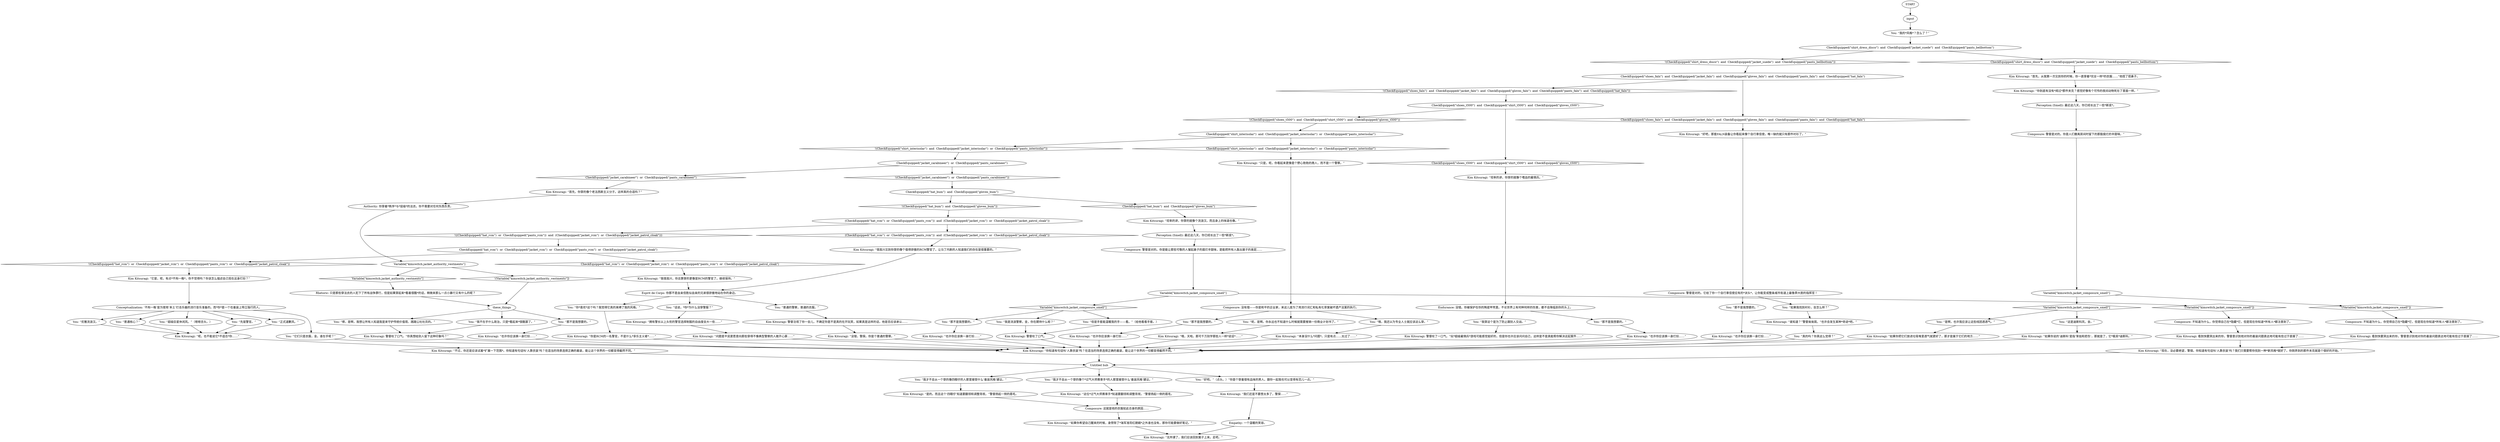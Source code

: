# KIM SWITCH / VILLAGE AND JACKET
# kim switch about wearing stuffz
# ==================================================
digraph G {
	  0 [label="START"];
	  1 [label="input"];
	  2 [label="(CheckEquipped(\"hat_rcm\")  or  CheckEquipped(\"pants_rcm\"))  and  (CheckEquipped(\"jacket_rcm\")  or  CheckEquipped(\"jacket_patrol_cloak\"))"];
	  3 [label="(CheckEquipped(\"hat_rcm\")  or  CheckEquipped(\"pants_rcm\"))  and  (CheckEquipped(\"jacket_rcm\")  or  CheckEquipped(\"jacket_patrol_cloak\"))", shape=diamond];
	  4 [label="!((CheckEquipped(\"hat_rcm\")  or  CheckEquipped(\"pants_rcm\"))  and  (CheckEquipped(\"jacket_rcm\")  or  CheckEquipped(\"jacket_patrol_cloak\")))", shape=diamond];
	  5 [label="CheckEquipped(\"hat_bum\")  and  CheckEquipped(\"gloves_bum\")"];
	  6 [label="CheckEquipped(\"hat_bum\")  and  CheckEquipped(\"gloves_bum\")", shape=diamond];
	  7 [label="!(CheckEquipped(\"hat_bum\")  and  CheckEquipped(\"gloves_bum\"))", shape=diamond];
	  8 [label="You: “优雅流浪汉。”"];
	  9 [label="You: “呃，是啊。你永远也不知道什么时候就需要推销一份商业计划书了。”"];
	  10 [label="Composure: 警督是对的。它给了你一个自行車信使应有的*派头*，让你能变成整条城市街道上最鲁莽大胆的指挥官！"];
	  11 [label="CheckEquipped(\"jacket_carabineer\")  or  CheckEquipped(\"pants_carabineer\")"];
	  12 [label="CheckEquipped(\"jacket_carabineer\")  or  CheckEquipped(\"pants_carabineer\")", shape=diamond];
	  13 [label="!(CheckEquipped(\"jacket_carabineer\")  or  CheckEquipped(\"pants_carabineer\"))", shape=diamond];
	  14 [label="Kim Kitsuragi: “不过，你还是应该试着*扩展一下范围*。你知道有句话叫‘人靠衣装’吗？在适当的场景选择正确的着装，能让这个世界的一切都变得截然不同。”"];
	  15 [label="Kim Kitsuragi: “首先，从我第一次见到你的时候，你一直穿着*完全一样*的衣服……”他捏了捏鼻子。"];
	  16 [label="Kim Kitsuragi: “你到底有没有*闻过*那件夹克？感觉好像有个可怜的夜间动物死在了里面一样。”"];
	  17 [label="You: “普通的警察，普通的衣服。”"];
	  18 [label="You: “你*喜欢*这个吗？我觉得它真的束缚了我的风格。”"];
	  19 [label="Kim Kitsuragi: 警督注视了你一会儿，不确定你是不是真的在开玩笑，如果真是这样的话，他是否应该承认……"];
	  20 [label="Kim Kitsuragi: “坦率的讲，你穿的就像个嗜血的雇佣兵。”"];
	  21 [label="You: “我才不会从一个穿的像四眼仔的人那里接受什么‘着装风格’建议。”"];
	  22 [label="Kim Kitsuragi: “如果你希望自己醒来的时候，身旁除了*海军准将红朗姆*之外谁也没有，那你可能要做好笔记。”"];
	  23 [label="Kim Kitsuragi: 警督叹了口气。“你真想给别人留下这种印象吗？”"];
	  24 [label="Variable[\"kimswitch.jacket_authority_vestments\"]"];
	  25 [label="Variable[\"kimswitch.jacket_authority_vestments\"]", shape=diamond];
	  26 [label="!(Variable[\"kimswitch.jacket_authority_vestments\"])", shape=diamond];
	  27 [label="Composure: 没有错——你是和平的企业家，来这儿是为了用流行词汇和私有化草案破坏遗产法案的执行。"];
	  28 [label="Composure: 不知道为什么，你觉得自己在*隐藏*它，但是现在你知道*所有人*都注意到了。"];
	  29 [label="You: “话说，*你*为什么没穿警服？”"];
	  30 [label="You: “那不是我想要的。”"];
	  31 [label="Perception (Smell): 最近这几天，你已经长出了一些*新皮*。"];
	  32 [label="Kim Kitsuragi: “坦率的讲，你穿的就像个流浪汉。而且身上的味道也像。”"];
	  33 [label="You: “但是手套能温暖我的手——看。”（给他看看手套。）"];
	  34 [label="You: “普通核心？”"];
	  35 [label="You: “哦，我还以为专业人士就应该这么穿。”"];
	  36 [label="Kim Kitsuragi: “无所谓了，我们应该回到案子上来。走吧。”"];
	  37 [label="You: “这是迪斯科风，金。”"];
	  38 [label="Kim Kitsuragi: “好吧，那套FALN装备让你看起来像个自行車信使。唯一缺的就只有那件衬衫了。”"];
	  39 [label="Rhetoric: 只是那些穿法衣的人犯下了所有战争罪行，但是如果穿起来*看着很酷*的话，稍微来那么一点小暴行又有什么的呢？"];
	  40 [label="CheckEquipped(\"shirt_interisolar\")  and  CheckEquipped(\"jacket_interisolar\")  or  CheckEquipped(\"pants_interisolar\")"];
	  41 [label="CheckEquipped(\"shirt_interisolar\")  and  CheckEquipped(\"jacket_interisolar\")  or  CheckEquipped(\"pants_interisolar\")", shape=diamond];
	  42 [label="!(CheckEquipped(\"shirt_interisolar\")  and  CheckEquipped(\"jacket_interisolar\")  or  CheckEquipped(\"pants_interisolar\"))", shape=diamond];
	  43 [label="Kim Kitsuragi: “也许你应该换一身打扮……”"];
	  44 [label="Kim Kitsuragi: 警督叹了一口气。“玩*超级雇佣兵*游戏可能感觉挺好的，但是你也许应该问问自己，这样是不是真能帮你解决这起案件……”"];
	  45 [label="Kim Kitsuragi: “问题是平民更愿意向那些穿得不像典型警察的人敞开心扉……”"];
	  46 [label="You: “它们只是衣服，金。谁在乎呢？”"];
	  47 [label="Kim Kitsuragi: “只是，呃，你看起来更像是个野心勃勃的商人，而不是一个警察。”"];
	  48 [label="You: “超级巨星休闲风。”（咂咂舌头。）"];
	  49 [label="Kim Kitsuragi: “这位*过气大师赛車手*知道要翻领和调整背衩。”警督扬起一侧的眉毛。"];
	  50 [label="You: “我的*风格*？怎么了？”"];
	  51 [label="Kim Kitsuragi: 看到快要哭出来的你，警督意识到他对你的着装问题表达地可能有些过于直接了……"];
	  52 [label="Kim Kitsuragi: “谁知道？”警督耸耸肩。“也许会发生某种*奇迹*吧。”"];
	  53 [label="You: “我穿这个是为了防止跟别人交战。”"];
	  54 [label="Kim Kitsuragi: “也许你应该换一身打扮……”"];
	  55 [label="Kim Kitsuragi: “本身没什么*问题*。只是有点……太过了……”"];
	  57 [label="Kim Kitsuragi: “我很高兴，你总算穿的更像是RCM的警官了。继续保持。”"];
	  58 [label="Kim Kitsuragi: “现在，没必要绝望，警探。你知道有句话叫‘人靠衣装’吗？我们只需要帮你找到一种*新风格*就好了。你刚弄到的那件夹克就是个很好的开始。”"];
	  59 [label="Kim Kitsuragi: “是的。而且这个‘四眼仔’知道要翻领和调整背衩。”警督扬起一侧的眉毛。"];
	  60 [label="Esprit de Corps: 你那不是血亲但胜似血亲的兄弟很骄傲地站在你的身边。"];
	  61 [label="Composure: 警督是对的。你是能让那些可敬的人皱起鼻子的腐烂辛甜味，是能把所有人轰出屋子的臭屁……"];
	  62 [label="Kim Kitsuragi: “我们还是不要想太多了，警探……”"];
	  63 [label="Kim Kitsuragi: “你知道有句话叫‘人靠衣装’吗？在适当的场景选择正确的着装，能让这个世界的一切都变得截然不同。”"];
	  64 [label="CheckEquipped(\"shoes_t500\")  and  CheckEquipped(\"shirt_t500\")  and  CheckEquipped(\"gloves_t500\")"];
	  65 [label="CheckEquipped(\"shoes_t500\")  and  CheckEquipped(\"shirt_t500\")  and  CheckEquipped(\"gloves_t500\")", shape=diamond];
	  66 [label="!(CheckEquipped(\"shoes_t500\")  and  CheckEquipped(\"shirt_t500\")  and  CheckEquipped(\"gloves_t500\"))", shape=diamond];
	  67 [label="You: “真的吗？你真这么觉得？”"];
	  68 [label="Kim Kitsuragi: “也许你应该换一身打扮……”"];
	  69 [label="You: “那不是我想要的。”"];
	  70 [label="You: “是啊，也许我应该让这些线团透透气。”"];
	  71 [label="CheckEquipped(\"shirt_dress_disco\")  and  CheckEquipped(\"jacket_suede\")  and  CheckEquipped(\"pants_bellbottom\")"];
	  72 [label="CheckEquipped(\"shirt_dress_disco\")  and  CheckEquipped(\"jacket_suede\")  and  CheckEquipped(\"pants_bellbottom\")", shape=diamond];
	  73 [label="!(CheckEquipped(\"shirt_dress_disco\")  and  CheckEquipped(\"jacket_suede\")  and  CheckEquipped(\"pants_bellbottom\"))", shape=diamond];
	  74 [label="Kim Kitsuragi: “如果你说的‘迪斯科’是指‘笨拙和悲伤’，那就是了，它*极其*迪斯科。”"];
	  75 [label="You: “我不在乎什么政治，只是*看起来*很酷罢了。”"];
	  76 [label="Kim Kitsuragi: “也许你应该换一身打扮……”"];
	  77 [label="You: “我是流浪警察，金，你在期待什么呢？”"];
	  78 [label="Kim Kitsuragi: 警督叹了口气。"];
	  79 [label="Kim Kitsuragi: “没错，警探。你是个普通的警察。”"];
	  80 [label="Kim Kitsuragi: “也许你应该换一身打扮……”"];
	  81 [label="Variable[\"kimswitch.jacket_composure_smell\"]"];
	  82 [label="Variable[\"kimswitch.jacket_composure_smell\"]", shape=diamond];
	  83 [label="!(Variable[\"kimswitch.jacket_composure_smell\"])", shape=diamond];
	  84 [label="You: “那不是我想要的。”"];
	  85 [label="You: “如果我找到衬衫，会怎么样？”"];
	  86 [label="You: “先驱警官。”"];
	  87 [label="Kim Kitsuragi: “哦，天啦。那可千万别学那些人一样*说话*……”"];
	  88 [label="Composure: 不知道为什么，你觉得自己在*隐藏*它，但是现在你知道*所有人*都注意到了。"];
	  89 [label="You: “我才不会从一个穿的像个*过气大师赛車手*的人那里接受什么‘着装风格’建议。”"];
	  90 [label="CheckEquipped(\"shoes_faln\")  and  CheckEquipped(\"jacket_faln\")  and  CheckEquipped(\"gloves_faln\")  and  CheckEquipped(\"pants_faln\")  and  CheckEquipped(\"hat_faln\")"];
	  91 [label="CheckEquipped(\"shoes_faln\")  and  CheckEquipped(\"jacket_faln\")  and  CheckEquipped(\"gloves_faln\")  and  CheckEquipped(\"pants_faln\")  and  CheckEquipped(\"hat_faln\")", shape=diamond];
	  92 [label="!(CheckEquipped(\"shoes_faln\")  and  CheckEquipped(\"jacket_faln\")  and  CheckEquipped(\"gloves_faln\")  and  CheckEquipped(\"pants_faln\")  and  CheckEquipped(\"hat_faln\"))", shape=diamond];
	  93 [label="You: “正式道歉风。”"];
	  94 [label="Kim Kitsuragi: “呃，也不能说它*不适合*你……”"];
	  95 [label="Perception (Smell): 最近这几天，你已经长出了一些*新皮*。"];
	  96 [label="Kim Kitsuragi: “如果你把它们放进垃圾堆里透气就更好了，那才是属于它们的地方……”"];
	  97 [label="You: “那不是我想要的。”"];
	  98 [label="You: “嗯，是啊，我想让所有人知道我是来守护传统价值观、践踏公社社员的。”"];
	  99 [label="Untitled hub"];
	  100 [label="Kim Kitsuragi: “首先，你穿的像个老法西斯主义分子。这样真的合适吗？”"];
	  101 [label="You: “好吧。”（点头。）“你是个穿着很有品味的男人。跟你一起我也可以变得有范儿一点。”"];
	  102 [label="Kim Kitsuragi: 看到快要哭出来的你，警督意识到他对你的着装问题表达地可能有些过于直接了……"];
	  103 [label="Composure: 警督是对的。你是人们撤离房间时留下的那股腐烂的辛甜味。”"];
	  104 [label="Kim Kitsuragi: “很高兴见到你穿的像个值得骄傲的RCM警官了。让马丁内斯的人知道我们的存在是很重要的。”"];
	  105 [label="Kim Kitsuragi: “它是，呃，有点*不拘一格*，你不觉得吗？你该怎么描述自己现在这身打扮？”"];
	  106 [label="Kim Kitsuragi: “拥有警长以上头衔的警官选择制服的自由度会大一些……”"];
	  107 [label="Authority: 你穿着*秩序*与*层级*的法衣。你不需要对任何东西负责。"];
	  108 [label="Variable[\"kimswitch.jacket_composure_smell\"]"];
	  109 [label="Variable[\"kimswitch.jacket_composure_smell\"]", shape=diamond];
	  110 [label="!(Variable[\"kimswitch.jacket_composure_smell\"])", shape=diamond];
	  111 [label="You: “那不是我想要的。”"];
	  112 [label="Empathy: 一个温暖的笑容。"];
	  113 [label="Composure: 这就是他的衣服如此合身的原因……"];
	  114 [label="Conceptualization: ‘不拘一格’是为使用‘本土’打击乐器的流行音乐准备的。而*你*是一个在着装上特立独行的人。"];
	  115 [label="CheckEquipped(\"hat_rcm\")  or  CheckEquipped(\"jacket_rcm\")  or  CheckEquipped(\"pants_rcm\")  or  CheckEquipped(\"jacket_patrol_cloak\")"];
	  116 [label="CheckEquipped(\"hat_rcm\")  or  CheckEquipped(\"jacket_rcm\")  or  CheckEquipped(\"pants_rcm\")  or  CheckEquipped(\"jacket_patrol_cloak\")", shape=diamond];
	  117 [label="!(CheckEquipped(\"hat_rcm\")  or  CheckEquipped(\"jacket_rcm\")  or  CheckEquipped(\"pants_rcm\")  or  CheckEquipped(\"jacket_patrol_cloak\"))", shape=diamond];
	  118 [label="Kim Kitsuragi: “你是RCM的一名警官，不是什么*享乐主义者*……”"];
	  119 [label="Endurance: 没错。你被保护在你的陶瓷甲壳里。不论世界上有何种何样的伤害，都不会降临到你的头上。"];
	  120 [label="these_things"];
	  0 -> 1
	  1 -> 50
	  2 -> 3
	  2 -> 4
	  3 -> 104
	  4 -> 115
	  5 -> 6
	  5 -> 7
	  6 -> 32
	  7 -> 2
	  8 -> 94
	  9 -> 87
	  10 -> 85
	  10 -> 30
	  11 -> 12
	  11 -> 13
	  12 -> 100
	  13 -> 5
	  14 -> 99
	  15 -> 16
	  16 -> 95
	  17 -> 19
	  18 -> 118
	  19 -> 79
	  20 -> 119
	  21 -> 59
	  22 -> 36
	  23 -> 63
	  24 -> 25
	  24 -> 26
	  25 -> 39
	  26 -> 120
	  27 -> 9
	  27 -> 35
	  27 -> 111
	  28 -> 51
	  29 -> 106
	  30 -> 76
	  31 -> 61
	  32 -> 31
	  33 -> 78
	  34 -> 94
	  35 -> 55
	  37 -> 74
	  38 -> 10
	  39 -> 120
	  40 -> 41
	  40 -> 42
	  41 -> 47
	  42 -> 11
	  43 -> 63
	  44 -> 63
	  45 -> 63
	  46 -> 63
	  47 -> 27
	  48 -> 94
	  49 -> 113
	  50 -> 71
	  51 -> 58
	  52 -> 67
	  53 -> 44
	  54 -> 63
	  55 -> 63
	  57 -> 60
	  58 -> 99
	  59 -> 113
	  60 -> 17
	  60 -> 18
	  60 -> 29
	  61 -> 108
	  62 -> 112
	  63 -> 99
	  64 -> 65
	  64 -> 66
	  65 -> 20
	  66 -> 40
	  67 -> 63
	  68 -> 63
	  69 -> 54
	  70 -> 96
	  71 -> 72
	  71 -> 73
	  72 -> 15
	  73 -> 90
	  74 -> 63
	  75 -> 23
	  76 -> 63
	  77 -> 78
	  78 -> 63
	  79 -> 63
	  80 -> 63
	  81 -> 82
	  81 -> 83
	  82 -> 37
	  82 -> 70
	  83 -> 28
	  84 -> 43
	  85 -> 52
	  86 -> 94
	  87 -> 63
	  88 -> 102
	  89 -> 49
	  90 -> 91
	  90 -> 92
	  91 -> 38
	  92 -> 64
	  93 -> 94
	  94 -> 14
	  95 -> 103
	  96 -> 63
	  97 -> 68
	  98 -> 23
	  99 -> 89
	  99 -> 21
	  99 -> 101
	  100 -> 107
	  101 -> 62
	  102 -> 58
	  103 -> 81
	  104 -> 60
	  105 -> 114
	  106 -> 45
	  107 -> 24
	  108 -> 109
	  108 -> 110
	  109 -> 33
	  109 -> 77
	  109 -> 97
	  110 -> 88
	  111 -> 80
	  112 -> 36
	  113 -> 22
	  114 -> 34
	  114 -> 8
	  114 -> 46
	  114 -> 48
	  114 -> 86
	  114 -> 93
	  115 -> 116
	  115 -> 117
	  116 -> 57
	  117 -> 105
	  118 -> 63
	  119 -> 84
	  119 -> 53
	  120 -> 98
	  120 -> 75
	  120 -> 69
}

